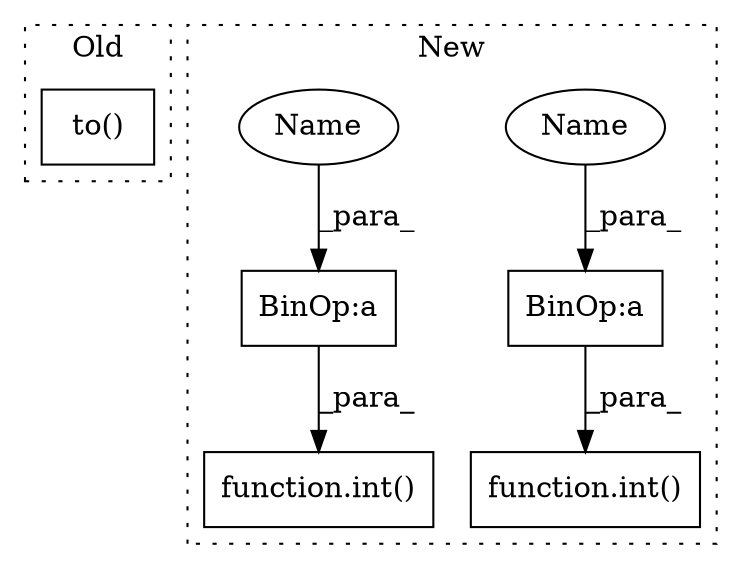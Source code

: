 digraph G {
subgraph cluster0 {
1 [label="to()" a="75" s="9847" l="43" shape="box"];
label = "Old";
style="dotted";
}
subgraph cluster1 {
2 [label="function.int()" a="75" s="2033,2051" l="4,1" shape="box"];
3 [label="BinOp:a" a="82" s="1790" l="3" shape="box"];
4 [label="BinOp:a" a="82" s="1859" l="3" shape="box"];
5 [label="function.int()" a="75" s="2054,2072" l="4,1" shape="box"];
6 [label="Name" a="87" s="1862" l="5" shape="ellipse"];
7 [label="Name" a="87" s="1793" l="5" shape="ellipse"];
label = "New";
style="dotted";
}
3 -> 2 [label="_para_"];
4 -> 5 [label="_para_"];
6 -> 4 [label="_para_"];
7 -> 3 [label="_para_"];
}